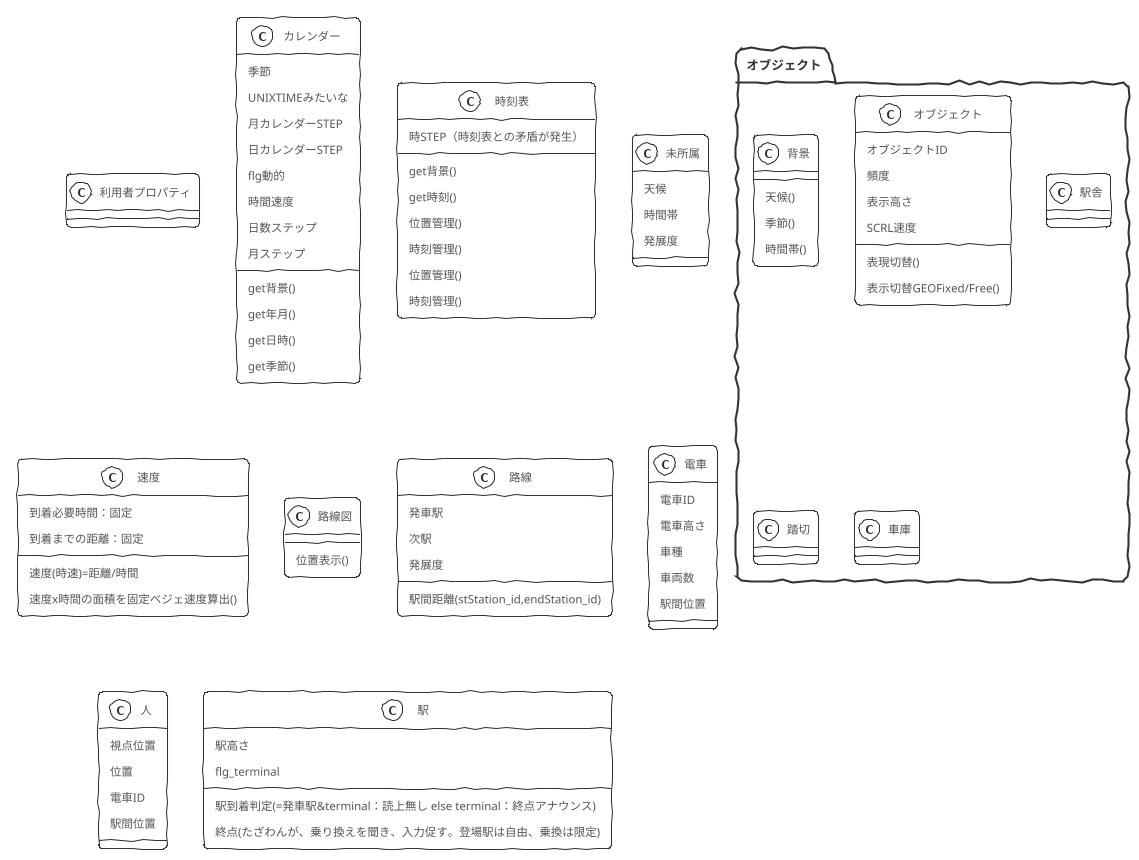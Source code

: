 @startuml まとめ
!theme sketchy-outline

class 利用者プロパティ{}


class カレンダー{
    季節
    UNIXTIMEみたいな
    月カレンダーSTEP
    日カレンダーSTEP
    get背景()
    get年月()
}

class 時刻表{
    時STEP（時刻表との矛盾が発生）
    get背景()
    get時刻()
}

class 時刻表{
    位置管理()
    時刻管理()
}

class 未所属{
    天候
    時間帯
    発展度
}

class 速度{
    到着必要時間：固定
    到着までの距離：固定
    速度(時速)=距離/時間
    速度x時間の面積を固定ベジェ速度算出()

}



class 路線図 {
    位置表示()
}
class 路線 {
    発車駅
    次駅
駅間距離(stStation_id,endStation_id)
    発展度
}
class カレンダー{
    flg動的
    時間速度
    日数ステップ
    月ステップ
    get日時()
    get季節()
}
class 時刻表{
    位置管理()
    時刻管理()
}

class 電車 {
    電車ID
    電車高さ
    車種
    車両数
    駅間位置
}

class 人 {
    視点位置
    位置
    電車ID
    駅間位置
    ' 車両駅間位置と人の駅間位置により、相対的に通貨列車の位置が決定‥駅での入線、発射表現に繋がる。並走やすれ違い
}

class 駅 {
    駅高さ
    flg_terminal
    駅到着判定(=発車駅&terminal：読上無し else terminal：終点アナウンス)
    終点(たざわんが、乗り換えを聞き、入力促す。登場駅は自由、乗換は限定)
}
package オブジェクト{
class 背景{
    天候()
    季節()
    時間帯()
}



'各風景 駅舎 建築物
class オブジェクト{
    オブジェクトID
    頻度
    表示高さ
    SCRL速度
    表現切替()
    表示切替GEOFixed/Free()
}
class 駅舎{}
class 踏切{}
class 車庫{}

}

@enduml
